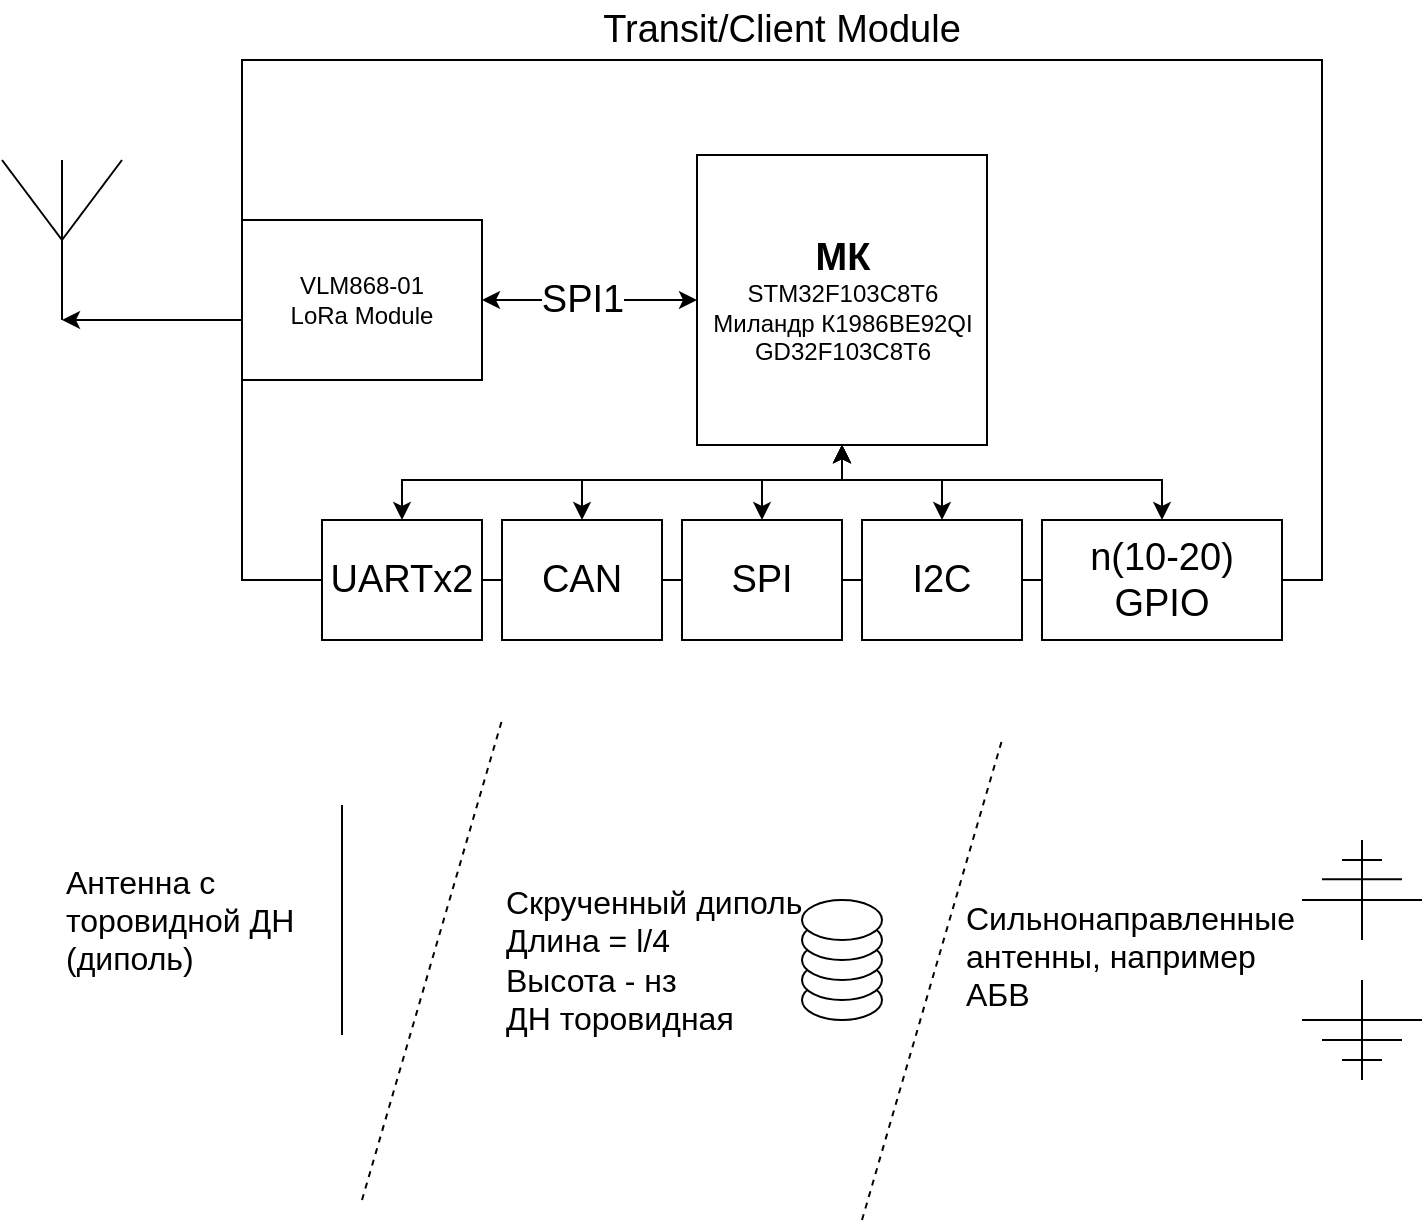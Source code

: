 <mxfile version="15.7.3" type="device" pages="2"><diagram id="--w17cRdfBZP2GP0bkwE" name="Клиентское устройство"><mxGraphModel dx="2591" dy="873" grid="1" gridSize="10" guides="1" tooltips="1" connect="1" arrows="1" fold="1" page="1" pageScale="1" pageWidth="1169" pageHeight="827" math="0" shadow="0"><root><mxCell id="0"/><mxCell id="1" parent="0"/><mxCell id="7nxrn5TuPhoRAdKi9Z2--2" style="edgeStyle=orthogonalEdgeStyle;rounded=0;orthogonalLoop=1;jettySize=auto;html=1;" parent="1" source="bQy9eSnVWagxgMdr47RF-1" edge="1"><mxGeometry relative="1" as="geometry"><mxPoint x="-920" y="260.0" as="targetPoint"/></mxGeometry></mxCell><mxCell id="bQy9eSnVWagxgMdr47RF-1" value="" style="rounded=0;whiteSpace=wrap;html=1;" parent="1" vertex="1"><mxGeometry x="-830" y="130" width="540" height="260" as="geometry"/></mxCell><mxCell id="bQy9eSnVWagxgMdr47RF-2" value="VLM868-01&lt;br&gt;LoRa Module" style="rounded=0;whiteSpace=wrap;html=1;" parent="1" vertex="1"><mxGeometry x="-830" y="210" width="120" height="80" as="geometry"/></mxCell><mxCell id="bQy9eSnVWagxgMdr47RF-9" style="edgeStyle=orthogonalEdgeStyle;rounded=0;orthogonalLoop=1;jettySize=auto;html=1;exitX=0;exitY=0.5;exitDx=0;exitDy=0;entryX=1;entryY=0.5;entryDx=0;entryDy=0;fontSize=19;startArrow=classic;startFill=1;" parent="1" source="bQy9eSnVWagxgMdr47RF-4" target="bQy9eSnVWagxgMdr47RF-2" edge="1"><mxGeometry relative="1" as="geometry"/></mxCell><mxCell id="bQy9eSnVWagxgMdr47RF-11" value="SPI1" style="edgeLabel;html=1;align=center;verticalAlign=middle;resizable=0;points=[];fontSize=19;" parent="bQy9eSnVWagxgMdr47RF-9" vertex="1" connectable="0"><mxGeometry x="0.37" relative="1" as="geometry"><mxPoint x="16" as="offset"/></mxGeometry></mxCell><mxCell id="bQy9eSnVWagxgMdr47RF-14" style="edgeStyle=orthogonalEdgeStyle;rounded=0;orthogonalLoop=1;jettySize=auto;html=1;exitX=0.5;exitY=1;exitDx=0;exitDy=0;entryX=0.5;entryY=0;entryDx=0;entryDy=0;fontSize=19;startArrow=classic;startFill=1;" parent="1" source="bQy9eSnVWagxgMdr47RF-4" target="bQy9eSnVWagxgMdr47RF-5" edge="1"><mxGeometry relative="1" as="geometry"><Array as="points"><mxPoint x="-530" y="340"/><mxPoint x="-750" y="340"/></Array></mxGeometry></mxCell><mxCell id="bQy9eSnVWagxgMdr47RF-15" style="edgeStyle=orthogonalEdgeStyle;rounded=0;orthogonalLoop=1;jettySize=auto;html=1;exitX=0.5;exitY=1;exitDx=0;exitDy=0;entryX=0.5;entryY=0;entryDx=0;entryDy=0;fontSize=19;startArrow=classic;startFill=1;" parent="1" source="bQy9eSnVWagxgMdr47RF-4" target="bQy9eSnVWagxgMdr47RF-6" edge="1"><mxGeometry relative="1" as="geometry"><Array as="points"><mxPoint x="-530" y="340"/><mxPoint x="-660" y="340"/></Array></mxGeometry></mxCell><mxCell id="bQy9eSnVWagxgMdr47RF-4" value="&lt;font style=&quot;font-size: 19px&quot;&gt;&lt;b&gt;МК&lt;/b&gt;&lt;/font&gt;&lt;br&gt;STM32F103C8T6&lt;br&gt;Миландр К1986ВЕ92QI&lt;br&gt;GD32F103C8T6" style="whiteSpace=wrap;html=1;aspect=fixed;" parent="1" vertex="1"><mxGeometry x="-602.5" y="177.5" width="145" height="145" as="geometry"/></mxCell><mxCell id="bQy9eSnVWagxgMdr47RF-5" value="UARTx2" style="rounded=0;whiteSpace=wrap;html=1;fontSize=19;" parent="1" vertex="1"><mxGeometry x="-790" y="360" width="80" height="60" as="geometry"/></mxCell><mxCell id="bQy9eSnVWagxgMdr47RF-6" value="CAN" style="rounded=0;whiteSpace=wrap;html=1;fontSize=19;" parent="1" vertex="1"><mxGeometry x="-700" y="360" width="80" height="60" as="geometry"/></mxCell><mxCell id="bQy9eSnVWagxgMdr47RF-16" style="edgeStyle=orthogonalEdgeStyle;rounded=0;orthogonalLoop=1;jettySize=auto;html=1;exitX=0.5;exitY=0;exitDx=0;exitDy=0;entryX=0.5;entryY=1;entryDx=0;entryDy=0;fontSize=19;startArrow=classic;startFill=1;" parent="1" source="bQy9eSnVWagxgMdr47RF-7" target="bQy9eSnVWagxgMdr47RF-4" edge="1"><mxGeometry relative="1" as="geometry"/></mxCell><mxCell id="bQy9eSnVWagxgMdr47RF-7" value="SPI" style="rounded=0;whiteSpace=wrap;html=1;fontSize=19;" parent="1" vertex="1"><mxGeometry x="-610" y="360" width="80" height="60" as="geometry"/></mxCell><mxCell id="bQy9eSnVWagxgMdr47RF-17" style="edgeStyle=orthogonalEdgeStyle;rounded=0;orthogonalLoop=1;jettySize=auto;html=1;exitX=0.5;exitY=0;exitDx=0;exitDy=0;entryX=0.5;entryY=1;entryDx=0;entryDy=0;fontSize=19;startArrow=classic;startFill=1;" parent="1" source="bQy9eSnVWagxgMdr47RF-8" target="bQy9eSnVWagxgMdr47RF-4" edge="1"><mxGeometry relative="1" as="geometry"/></mxCell><mxCell id="bQy9eSnVWagxgMdr47RF-8" value="I2C" style="rounded=0;whiteSpace=wrap;html=1;fontSize=19;" parent="1" vertex="1"><mxGeometry x="-520" y="360" width="80" height="60" as="geometry"/></mxCell><mxCell id="bQy9eSnVWagxgMdr47RF-18" style="edgeStyle=orthogonalEdgeStyle;rounded=0;orthogonalLoop=1;jettySize=auto;html=1;exitX=0.5;exitY=0;exitDx=0;exitDy=0;entryX=0.5;entryY=1;entryDx=0;entryDy=0;fontSize=19;startArrow=classic;startFill=1;" parent="1" source="bQy9eSnVWagxgMdr47RF-13" target="bQy9eSnVWagxgMdr47RF-4" edge="1"><mxGeometry relative="1" as="geometry"><Array as="points"><mxPoint x="-370" y="340"/><mxPoint x="-530" y="340"/></Array></mxGeometry></mxCell><mxCell id="bQy9eSnVWagxgMdr47RF-13" value="n(10-20) GPIO" style="rounded=0;whiteSpace=wrap;html=1;fontSize=19;" parent="1" vertex="1"><mxGeometry x="-430" y="360" width="120" height="60" as="geometry"/></mxCell><mxCell id="bQy9eSnVWagxgMdr47RF-37" value="Transit/Client Module" style="text;html=1;strokeColor=none;fillColor=none;align=center;verticalAlign=middle;whiteSpace=wrap;rounded=0;fontSize=19;" parent="1" vertex="1"><mxGeometry x="-830" y="100" width="540" height="30" as="geometry"/></mxCell><mxCell id="bQy9eSnVWagxgMdr47RF-40" value="" style="endArrow=none;html=1;rounded=0;fontSize=32;" parent="1" edge="1"><mxGeometry width="50" height="50" relative="1" as="geometry"><mxPoint x="-270" y="570.0" as="sourcePoint"/><mxPoint x="-270" y="520" as="targetPoint"/></mxGeometry></mxCell><mxCell id="bQy9eSnVWagxgMdr47RF-41" value="" style="endArrow=none;html=1;rounded=0;fontSize=32;" parent="1" edge="1"><mxGeometry width="50" height="50" relative="1" as="geometry"><mxPoint x="-300" y="550" as="sourcePoint"/><mxPoint x="-240" y="550" as="targetPoint"/></mxGeometry></mxCell><mxCell id="bQy9eSnVWagxgMdr47RF-43" value="" style="endArrow=none;html=1;rounded=0;fontSize=32;" parent="1" edge="1"><mxGeometry width="50" height="50" relative="1" as="geometry"><mxPoint x="-270" y="640" as="sourcePoint"/><mxPoint x="-270" y="590" as="targetPoint"/></mxGeometry></mxCell><mxCell id="bQy9eSnVWagxgMdr47RF-48" value="" style="endArrow=none;html=1;rounded=0;fontSize=32;" parent="1" edge="1"><mxGeometry width="50" height="50" relative="1" as="geometry"><mxPoint x="-280" y="530" as="sourcePoint"/><mxPoint x="-260" y="530" as="targetPoint"/></mxGeometry></mxCell><mxCell id="bQy9eSnVWagxgMdr47RF-49" value="" style="endArrow=none;html=1;rounded=0;fontSize=32;" parent="1" edge="1"><mxGeometry width="50" height="50" relative="1" as="geometry"><mxPoint x="-290" y="539.6" as="sourcePoint"/><mxPoint x="-250" y="539.6" as="targetPoint"/></mxGeometry></mxCell><mxCell id="bQy9eSnVWagxgMdr47RF-50" value="" style="endArrow=none;html=1;rounded=0;fontSize=32;" parent="1" edge="1"><mxGeometry width="50" height="50" relative="1" as="geometry"><mxPoint x="-300" y="610" as="sourcePoint"/><mxPoint x="-240" y="610" as="targetPoint"/></mxGeometry></mxCell><mxCell id="bQy9eSnVWagxgMdr47RF-51" value="" style="endArrow=none;html=1;rounded=0;fontSize=32;" parent="1" edge="1"><mxGeometry width="50" height="50" relative="1" as="geometry"><mxPoint x="-280" y="630" as="sourcePoint"/><mxPoint x="-260" y="630" as="targetPoint"/></mxGeometry></mxCell><mxCell id="bQy9eSnVWagxgMdr47RF-52" value="" style="endArrow=none;html=1;rounded=0;fontSize=32;" parent="1" edge="1"><mxGeometry width="50" height="50" relative="1" as="geometry"><mxPoint x="-290" y="620" as="sourcePoint"/><mxPoint x="-250" y="620" as="targetPoint"/></mxGeometry></mxCell><mxCell id="bQy9eSnVWagxgMdr47RF-59" value="" style="ellipse;whiteSpace=wrap;html=1;fontSize=16;" parent="1" vertex="1"><mxGeometry x="-550" y="590" width="40" height="20" as="geometry"/></mxCell><mxCell id="bQy9eSnVWagxgMdr47RF-61" value="" style="ellipse;whiteSpace=wrap;html=1;fontSize=16;" parent="1" vertex="1"><mxGeometry x="-550" y="580" width="40" height="20" as="geometry"/></mxCell><mxCell id="bQy9eSnVWagxgMdr47RF-62" value="" style="ellipse;whiteSpace=wrap;html=1;fontSize=16;" parent="1" vertex="1"><mxGeometry x="-550" y="570" width="40" height="20" as="geometry"/></mxCell><mxCell id="bQy9eSnVWagxgMdr47RF-63" value="" style="ellipse;whiteSpace=wrap;html=1;fontSize=16;" parent="1" vertex="1"><mxGeometry x="-550" y="560" width="40" height="20" as="geometry"/></mxCell><mxCell id="bQy9eSnVWagxgMdr47RF-64" value="" style="ellipse;whiteSpace=wrap;html=1;fontSize=16;" parent="1" vertex="1"><mxGeometry x="-550" y="550" width="40" height="20" as="geometry"/></mxCell><mxCell id="bQy9eSnVWagxgMdr47RF-65" value="Скрученный диполь&lt;br&gt;Длина = l/4&lt;br&gt;Высота - нз&lt;br&gt;ДН торовидная" style="text;html=1;strokeColor=none;fillColor=none;align=left;verticalAlign=middle;whiteSpace=wrap;rounded=0;fontSize=16;" parent="1" vertex="1"><mxGeometry x="-700" y="525" width="160" height="110" as="geometry"/></mxCell><mxCell id="bQy9eSnVWagxgMdr47RF-66" value="Сильнонаправленные антенны, например АБВ" style="text;html=1;strokeColor=none;fillColor=none;align=left;verticalAlign=middle;whiteSpace=wrap;rounded=0;fontSize=16;" parent="1" vertex="1"><mxGeometry x="-470" y="507.5" width="100" height="140" as="geometry"/></mxCell><mxCell id="bQy9eSnVWagxgMdr47RF-67" value="" style="endArrow=none;dashed=1;html=1;rounded=0;fontSize=16;" parent="1" edge="1"><mxGeometry width="50" height="50" relative="1" as="geometry"><mxPoint x="-520" y="710" as="sourcePoint"/><mxPoint x="-450" y="470" as="targetPoint"/></mxGeometry></mxCell><mxCell id="bQy9eSnVWagxgMdr47RF-78" value="" style="endArrow=none;dashed=1;html=1;rounded=0;fontSize=16;" parent="1" edge="1"><mxGeometry width="50" height="50" relative="1" as="geometry"><mxPoint x="-770" y="700" as="sourcePoint"/><mxPoint x="-700" y="460" as="targetPoint"/></mxGeometry></mxCell><mxCell id="bQy9eSnVWagxgMdr47RF-80" value="" style="endArrow=none;html=1;rounded=0;fontSize=32;" parent="1" edge="1"><mxGeometry width="50" height="50" relative="1" as="geometry"><mxPoint x="-780" y="617.5" as="sourcePoint"/><mxPoint x="-780" y="502.5" as="targetPoint"/></mxGeometry></mxCell><mxCell id="bQy9eSnVWagxgMdr47RF-81" value="Антенна с торовидной ДН&lt;br&gt;(диполь)" style="text;html=1;strokeColor=none;fillColor=none;align=left;verticalAlign=middle;whiteSpace=wrap;rounded=0;fontSize=16;" parent="1" vertex="1"><mxGeometry x="-920" y="520" width="130" height="80" as="geometry"/></mxCell><mxCell id="7nxrn5TuPhoRAdKi9Z2--1" value="" style="endArrow=none;html=1;rounded=0;" parent="1" edge="1"><mxGeometry width="50" height="50" relative="1" as="geometry"><mxPoint x="-920" y="260" as="sourcePoint"/><mxPoint x="-920" y="180" as="targetPoint"/></mxGeometry></mxCell><mxCell id="7nxrn5TuPhoRAdKi9Z2--3" value="" style="endArrow=none;html=1;rounded=0;" parent="1" edge="1"><mxGeometry width="50" height="50" relative="1" as="geometry"><mxPoint x="-920" y="220" as="sourcePoint"/><mxPoint x="-950" y="180" as="targetPoint"/></mxGeometry></mxCell><mxCell id="7nxrn5TuPhoRAdKi9Z2--4" value="" style="endArrow=none;html=1;rounded=0;" parent="1" edge="1"><mxGeometry width="50" height="50" relative="1" as="geometry"><mxPoint x="-920" y="220" as="sourcePoint"/><mxPoint x="-890" y="180" as="targetPoint"/></mxGeometry></mxCell></root></mxGraphModel></diagram><diagram id="XZusOGvLVFmjapn_vPeC" name="Базовая станция"><mxGraphModel dx="1259" dy="3" grid="1" gridSize="10" guides="1" tooltips="1" connect="1" arrows="1" fold="1" page="1" pageScale="1" pageWidth="291" pageHeight="413" math="0" shadow="0"><root><mxCell id="P-5aFItmQW3B5q9OS_Pz-0"/><mxCell id="P-5aFItmQW3B5q9OS_Pz-1" parent="P-5aFItmQW3B5q9OS_Pz-0"/><mxCell id="P-5aFItmQW3B5q9OS_Pz-3" value="" style="rounded=0;whiteSpace=wrap;html=1;" parent="P-5aFItmQW3B5q9OS_Pz-1" vertex="1"><mxGeometry x="-369" y="551" width="819" height="260" as="geometry"/></mxCell><mxCell id="P-5aFItmQW3B5q9OS_Pz-11" value="" style="endArrow=none;html=1;rounded=0;fontSize=32;" parent="P-5aFItmQW3B5q9OS_Pz-1" edge="1"><mxGeometry width="50" height="50" relative="1" as="geometry"><mxPoint x="-440" y="681" as="sourcePoint"/><mxPoint x="-440" y="451" as="targetPoint"/></mxGeometry></mxCell><mxCell id="P-5aFItmQW3B5q9OS_Pz-12" value="&lt;font style=&quot;font-size: 16px&quot;&gt;Base Station&amp;nbsp;&lt;span style=&quot;left: 105.728px ; top: 71.04px ; font-family: sans-serif ; transform: scalex(1.006)&quot; dir=&quot;ltr&quot;&gt;&lt;br&gt;&lt;/span&gt;&lt;/font&gt;" style="text;html=1;strokeColor=none;fillColor=none;align=center;verticalAlign=middle;whiteSpace=wrap;rounded=0;fontSize=19;" parent="P-5aFItmQW3B5q9OS_Pz-1" vertex="1"><mxGeometry x="-370" y="511" width="820" height="30" as="geometry"/></mxCell><mxCell id="P-5aFItmQW3B5q9OS_Pz-13" value="Антенна с торовидной ДН" style="text;html=1;strokeColor=none;fillColor=none;align=left;verticalAlign=middle;whiteSpace=wrap;rounded=0;fontSize=16;rotation=-89;" parent="P-5aFItmQW3B5q9OS_Pz-1" vertex="1"><mxGeometry x="-530" y="551" width="130" height="30" as="geometry"/></mxCell><mxCell id="P-5aFItmQW3B5q9OS_Pz-14" style="edgeStyle=orthogonalEdgeStyle;rounded=0;orthogonalLoop=1;jettySize=auto;html=1;exitX=0;exitY=0.25;exitDx=0;exitDy=0;entryX=1;entryY=0.5;entryDx=0;entryDy=0;fontSize=16;startArrow=classic;startFill=1;" parent="P-5aFItmQW3B5q9OS_Pz-1" source="P-5aFItmQW3B5q9OS_Pz-15" target="P-5aFItmQW3B5q9OS_Pz-17" edge="1"><mxGeometry relative="1" as="geometry"/></mxCell><mxCell id="P-5aFItmQW3B5q9OS_Pz-15" value="SX1301" style="whiteSpace=wrap;html=1;aspect=fixed;fontSize=16;align=center;" parent="P-5aFItmQW3B5q9OS_Pz-1" vertex="1"><mxGeometry x="131" y="644.5" width="80" height="80" as="geometry"/></mxCell><mxCell id="Ap2HOvJZU1XUBg8KF1yN-33" style="edgeStyle=orthogonalEdgeStyle;rounded=0;orthogonalLoop=1;jettySize=auto;html=1;exitX=0;exitY=0.25;exitDx=0;exitDy=0;entryX=1;entryY=0.25;entryDx=0;entryDy=0;" edge="1" parent="P-5aFItmQW3B5q9OS_Pz-1" source="P-5aFItmQW3B5q9OS_Pz-17" target="Ap2HOvJZU1XUBg8KF1yN-17"><mxGeometry relative="1" as="geometry"/></mxCell><mxCell id="P-5aFItmQW3B5q9OS_Pz-17" value="SX1257" style="whiteSpace=wrap;html=1;aspect=fixed;fontSize=16;align=center;" parent="P-5aFItmQW3B5q9OS_Pz-1" vertex="1"><mxGeometry x="21" y="584.5" width="70" height="70" as="geometry"/></mxCell><mxCell id="P-5aFItmQW3B5q9OS_Pz-18" style="edgeStyle=orthogonalEdgeStyle;rounded=0;orthogonalLoop=1;jettySize=auto;html=1;exitX=1;exitY=0.5;exitDx=0;exitDy=0;entryX=0;entryY=0.75;entryDx=0;entryDy=0;fontSize=16;startArrow=classic;startFill=1;" parent="P-5aFItmQW3B5q9OS_Pz-1" source="P-5aFItmQW3B5q9OS_Pz-20" target="P-5aFItmQW3B5q9OS_Pz-15" edge="1"><mxGeometry relative="1" as="geometry"/></mxCell><mxCell id="P-5aFItmQW3B5q9OS_Pz-20" value="SX1257" style="whiteSpace=wrap;html=1;aspect=fixed;fontSize=16;align=center;" parent="P-5aFItmQW3B5q9OS_Pz-1" vertex="1"><mxGeometry x="21" y="714.5" width="70" height="70" as="geometry"/></mxCell><mxCell id="Ap2HOvJZU1XUBg8KF1yN-37" style="edgeStyle=orthogonalEdgeStyle;rounded=0;orthogonalLoop=1;jettySize=auto;html=1;exitX=0;exitY=0.5;exitDx=0;exitDy=0;entryX=1;entryY=0.5;entryDx=0;entryDy=0;" edge="1" parent="P-5aFItmQW3B5q9OS_Pz-1" source="Ap2HOvJZU1XUBg8KF1yN-17" target="Ap2HOvJZU1XUBg8KF1yN-18"><mxGeometry relative="1" as="geometry"/></mxCell><mxCell id="Ap2HOvJZU1XUBg8KF1yN-17" value="Балун" style="rounded=0;whiteSpace=wrap;html=1;" vertex="1" parent="P-5aFItmQW3B5q9OS_Pz-1"><mxGeometry x="-79" y="584.5" width="60" height="70" as="geometry"/></mxCell><mxCell id="Ap2HOvJZU1XUBg8KF1yN-38" style="edgeStyle=orthogonalEdgeStyle;rounded=0;orthogonalLoop=1;jettySize=auto;html=1;exitX=0;exitY=0.5;exitDx=0;exitDy=0;entryX=1;entryY=0.5;entryDx=0;entryDy=0;" edge="1" parent="P-5aFItmQW3B5q9OS_Pz-1" source="Ap2HOvJZU1XUBg8KF1yN-18" target="Ap2HOvJZU1XUBg8KF1yN-19"><mxGeometry relative="1" as="geometry"/></mxCell><mxCell id="Ap2HOvJZU1XUBg8KF1yN-18" value="ППФ&lt;br&gt;(рек ПАВ)" style="rounded=0;whiteSpace=wrap;html=1;" vertex="1" parent="P-5aFItmQW3B5q9OS_Pz-1"><mxGeometry x="-159" y="594.5" width="60" height="50" as="geometry"/></mxCell><mxCell id="Ap2HOvJZU1XUBg8KF1yN-39" style="edgeStyle=orthogonalEdgeStyle;rounded=0;orthogonalLoop=1;jettySize=auto;html=1;exitX=0;exitY=0.5;exitDx=0;exitDy=0;entryX=1;entryY=0.5;entryDx=0;entryDy=0;" edge="1" parent="P-5aFItmQW3B5q9OS_Pz-1" source="Ap2HOvJZU1XUBg8KF1yN-19" target="Ap2HOvJZU1XUBg8KF1yN-21"><mxGeometry relative="1" as="geometry"/></mxCell><mxCell id="Ap2HOvJZU1XUBg8KF1yN-19" value="усилитель" style="rounded=0;whiteSpace=wrap;html=1;" vertex="1" parent="P-5aFItmQW3B5q9OS_Pz-1"><mxGeometry x="-239" y="594.5" width="60" height="50" as="geometry"/></mxCell><mxCell id="Ap2HOvJZU1XUBg8KF1yN-31" style="edgeStyle=orthogonalEdgeStyle;rounded=0;orthogonalLoop=1;jettySize=auto;html=1;exitX=0;exitY=0.5;exitDx=0;exitDy=0;entryX=0.5;entryY=0;entryDx=0;entryDy=0;" edge="1" parent="P-5aFItmQW3B5q9OS_Pz-1" source="Ap2HOvJZU1XUBg8KF1yN-21" target="Ap2HOvJZU1XUBg8KF1yN-28"><mxGeometry relative="1" as="geometry"/></mxCell><mxCell id="Ap2HOvJZU1XUBg8KF1yN-21" value="ФНЧ" style="rounded=0;whiteSpace=wrap;html=1;" vertex="1" parent="P-5aFItmQW3B5q9OS_Pz-1"><mxGeometry x="-299" y="594.5" width="40" height="50" as="geometry"/></mxCell><mxCell id="Ap2HOvJZU1XUBg8KF1yN-43" style="edgeStyle=orthogonalEdgeStyle;rounded=0;orthogonalLoop=1;jettySize=auto;html=1;exitX=1;exitY=0.5;exitDx=0;exitDy=0;entryX=0;entryY=0.75;entryDx=0;entryDy=0;" edge="1" parent="P-5aFItmQW3B5q9OS_Pz-1" source="Ap2HOvJZU1XUBg8KF1yN-22" target="P-5aFItmQW3B5q9OS_Pz-17"><mxGeometry relative="1" as="geometry"/></mxCell><mxCell id="Ap2HOvJZU1XUBg8KF1yN-44" style="edgeStyle=orthogonalEdgeStyle;rounded=0;orthogonalLoop=1;jettySize=auto;html=1;exitX=1;exitY=0.5;exitDx=0;exitDy=0;entryX=0;entryY=0.5;entryDx=0;entryDy=0;" edge="1" parent="P-5aFItmQW3B5q9OS_Pz-1" source="Ap2HOvJZU1XUBg8KF1yN-22" target="P-5aFItmQW3B5q9OS_Pz-20"><mxGeometry relative="1" as="geometry"/></mxCell><mxCell id="Ap2HOvJZU1XUBg8KF1yN-22" value="делитель мощности" style="rounded=0;whiteSpace=wrap;html=1;" vertex="1" parent="P-5aFItmQW3B5q9OS_Pz-1"><mxGeometry x="-79" y="724.5" width="60" height="50" as="geometry"/></mxCell><mxCell id="Ap2HOvJZU1XUBg8KF1yN-42" style="edgeStyle=orthogonalEdgeStyle;rounded=0;orthogonalLoop=1;jettySize=auto;html=1;exitX=1;exitY=0.5;exitDx=0;exitDy=0;entryX=0;entryY=0.5;entryDx=0;entryDy=0;" edge="1" parent="P-5aFItmQW3B5q9OS_Pz-1" source="Ap2HOvJZU1XUBg8KF1yN-23" target="Ap2HOvJZU1XUBg8KF1yN-22"><mxGeometry relative="1" as="geometry"/></mxCell><mxCell id="Ap2HOvJZU1XUBg8KF1yN-23" value="ППФ&lt;br&gt;(рек ПАВ)" style="rounded=0;whiteSpace=wrap;html=1;" vertex="1" parent="P-5aFItmQW3B5q9OS_Pz-1"><mxGeometry x="-159" y="724.5" width="60" height="50" as="geometry"/></mxCell><mxCell id="Ap2HOvJZU1XUBg8KF1yN-41" style="edgeStyle=orthogonalEdgeStyle;rounded=0;orthogonalLoop=1;jettySize=auto;html=1;exitX=1;exitY=0.5;exitDx=0;exitDy=0;entryX=0;entryY=0.5;entryDx=0;entryDy=0;" edge="1" parent="P-5aFItmQW3B5q9OS_Pz-1" source="Ap2HOvJZU1XUBg8KF1yN-24" target="Ap2HOvJZU1XUBg8KF1yN-23"><mxGeometry relative="1" as="geometry"/></mxCell><mxCell id="Ap2HOvJZU1XUBg8KF1yN-24" value="МШУ" style="rounded=0;whiteSpace=wrap;html=1;" vertex="1" parent="P-5aFItmQW3B5q9OS_Pz-1"><mxGeometry x="-219" y="724.5" width="40" height="50" as="geometry"/></mxCell><mxCell id="Ap2HOvJZU1XUBg8KF1yN-40" style="edgeStyle=orthogonalEdgeStyle;rounded=0;orthogonalLoop=1;jettySize=auto;html=1;exitX=1;exitY=0.5;exitDx=0;exitDy=0;entryX=0;entryY=0.5;entryDx=0;entryDy=0;" edge="1" parent="P-5aFItmQW3B5q9OS_Pz-1" source="Ap2HOvJZU1XUBg8KF1yN-26" target="Ap2HOvJZU1XUBg8KF1yN-24"><mxGeometry relative="1" as="geometry"/></mxCell><mxCell id="Ap2HOvJZU1XUBg8KF1yN-26" value="ППФ&lt;br&gt;(рек ПАВ)" style="rounded=0;whiteSpace=wrap;html=1;" vertex="1" parent="P-5aFItmQW3B5q9OS_Pz-1"><mxGeometry x="-299" y="724.5" width="60" height="50" as="geometry"/></mxCell><mxCell id="Ap2HOvJZU1XUBg8KF1yN-30" style="edgeStyle=orthogonalEdgeStyle;rounded=0;orthogonalLoop=1;jettySize=auto;html=1;exitX=0.5;exitY=1;exitDx=0;exitDy=0;entryX=0;entryY=0.5;entryDx=0;entryDy=0;" edge="1" parent="P-5aFItmQW3B5q9OS_Pz-1" source="Ap2HOvJZU1XUBg8KF1yN-28" target="Ap2HOvJZU1XUBg8KF1yN-26"><mxGeometry relative="1" as="geometry"/></mxCell><mxCell id="qlRZMbwgs_-SD13qz2ld-6" style="edgeStyle=orthogonalEdgeStyle;rounded=0;orthogonalLoop=1;jettySize=auto;html=1;exitX=0;exitY=0.5;exitDx=0;exitDy=0;fontSize=11;startArrow=classic;startFill=1;" edge="1" parent="P-5aFItmQW3B5q9OS_Pz-1" source="Ap2HOvJZU1XUBg8KF1yN-28"><mxGeometry relative="1" as="geometry"><mxPoint x="-440" y="681" as="targetPoint"/></mxGeometry></mxCell><mxCell id="Ap2HOvJZU1XUBg8KF1yN-28" value="ключ&lt;br&gt;(SPDT)" style="rounded=0;whiteSpace=wrap;html=1;" vertex="1" parent="P-5aFItmQW3B5q9OS_Pz-1"><mxGeometry x="-359" y="656" width="60" height="50" as="geometry"/></mxCell><mxCell id="qlRZMbwgs_-SD13qz2ld-0" style="edgeStyle=orthogonalEdgeStyle;rounded=0;orthogonalLoop=1;jettySize=auto;html=1;exitX=0;exitY=0.5;exitDx=0;exitDy=0;entryX=1;entryY=0.5;entryDx=0;entryDy=0;fontSize=11;startArrow=classic;startFill=1;" edge="1" parent="P-5aFItmQW3B5q9OS_Pz-1" source="Ap2HOvJZU1XUBg8KF1yN-46" target="P-5aFItmQW3B5q9OS_Pz-15"><mxGeometry relative="1" as="geometry"/></mxCell><mxCell id="qlRZMbwgs_-SD13qz2ld-1" value="SPI" style="edgeLabel;html=1;align=center;verticalAlign=middle;resizable=0;points=[];fontSize=11;" vertex="1" connectable="0" parent="qlRZMbwgs_-SD13qz2ld-0"><mxGeometry x="0.135" y="1" relative="1" as="geometry"><mxPoint x="4" y="-1" as="offset"/></mxGeometry></mxCell><mxCell id="qlRZMbwgs_-SD13qz2ld-3" style="edgeStyle=orthogonalEdgeStyle;rounded=0;orthogonalLoop=1;jettySize=auto;html=1;exitX=1;exitY=0.25;exitDx=0;exitDy=0;entryX=0;entryY=0.5;entryDx=0;entryDy=0;fontSize=11;startArrow=classic;startFill=1;" edge="1" parent="P-5aFItmQW3B5q9OS_Pz-1" source="Ap2HOvJZU1XUBg8KF1yN-46" target="qlRZMbwgs_-SD13qz2ld-2"><mxGeometry relative="1" as="geometry"><Array as="points"><mxPoint x="410" y="650"/><mxPoint x="410" y="615"/></Array></mxGeometry></mxCell><mxCell id="Ap2HOvJZU1XUBg8KF1yN-46" value="Преобразователь интерфейсов&lt;br style=&quot;font-size: 11px;&quot;&gt;FTDI/MAXIM/мб еще найду&lt;br style=&quot;font-size: 11px;&quot;&gt;&lt;i style=&quot;font-size: 11px;&quot;&gt;&lt;u style=&quot;font-size: 11px;&quot;&gt;&lt;b style=&quot;font-size: 11px;&quot;&gt;ЛИБО&lt;/b&gt;&lt;/u&gt;&lt;/i&gt;&lt;br style=&quot;font-size: 11px;&quot;&gt;&lt;font style=&quot;font-size: 11px;&quot;&gt;&lt;b style=&quot;font-size: 11px;&quot;&gt;МК&lt;/b&gt;&lt;/font&gt;&lt;br style=&quot;font-size: 11px;&quot;&gt;STM32F103C8T6&lt;br style=&quot;font-size: 11px;&quot;&gt;Миландр К1986ВЕ92QI&lt;br style=&quot;font-size: 11px;&quot;&gt;GD32F103C8T6" style="rounded=0;whiteSpace=wrap;html=1;fontSize=11;" vertex="1" parent="P-5aFItmQW3B5q9OS_Pz-1"><mxGeometry x="271" y="614.5" width="120" height="140" as="geometry"/></mxCell><mxCell id="qlRZMbwgs_-SD13qz2ld-2" value="USB" style="rounded=0;whiteSpace=wrap;html=1;fontSize=11;" vertex="1" parent="P-5aFItmQW3B5q9OS_Pz-1"><mxGeometry x="430" y="584.5" width="40" height="60" as="geometry"/></mxCell><mxCell id="qlRZMbwgs_-SD13qz2ld-5" style="edgeStyle=orthogonalEdgeStyle;rounded=0;orthogonalLoop=1;jettySize=auto;html=1;exitX=0;exitY=0.5;exitDx=0;exitDy=0;entryX=1;entryY=0.75;entryDx=0;entryDy=0;fontSize=11;startArrow=classic;startFill=1;" edge="1" parent="P-5aFItmQW3B5q9OS_Pz-1" source="qlRZMbwgs_-SD13qz2ld-4" target="Ap2HOvJZU1XUBg8KF1yN-46"><mxGeometry relative="1" as="geometry"/></mxCell><mxCell id="qlRZMbwgs_-SD13qz2ld-4" value="UART" style="rounded=0;whiteSpace=wrap;html=1;fontSize=11;" vertex="1" parent="P-5aFItmQW3B5q9OS_Pz-1"><mxGeometry x="430" y="714.5" width="40" height="60" as="geometry"/></mxCell></root></mxGraphModel></diagram></mxfile>